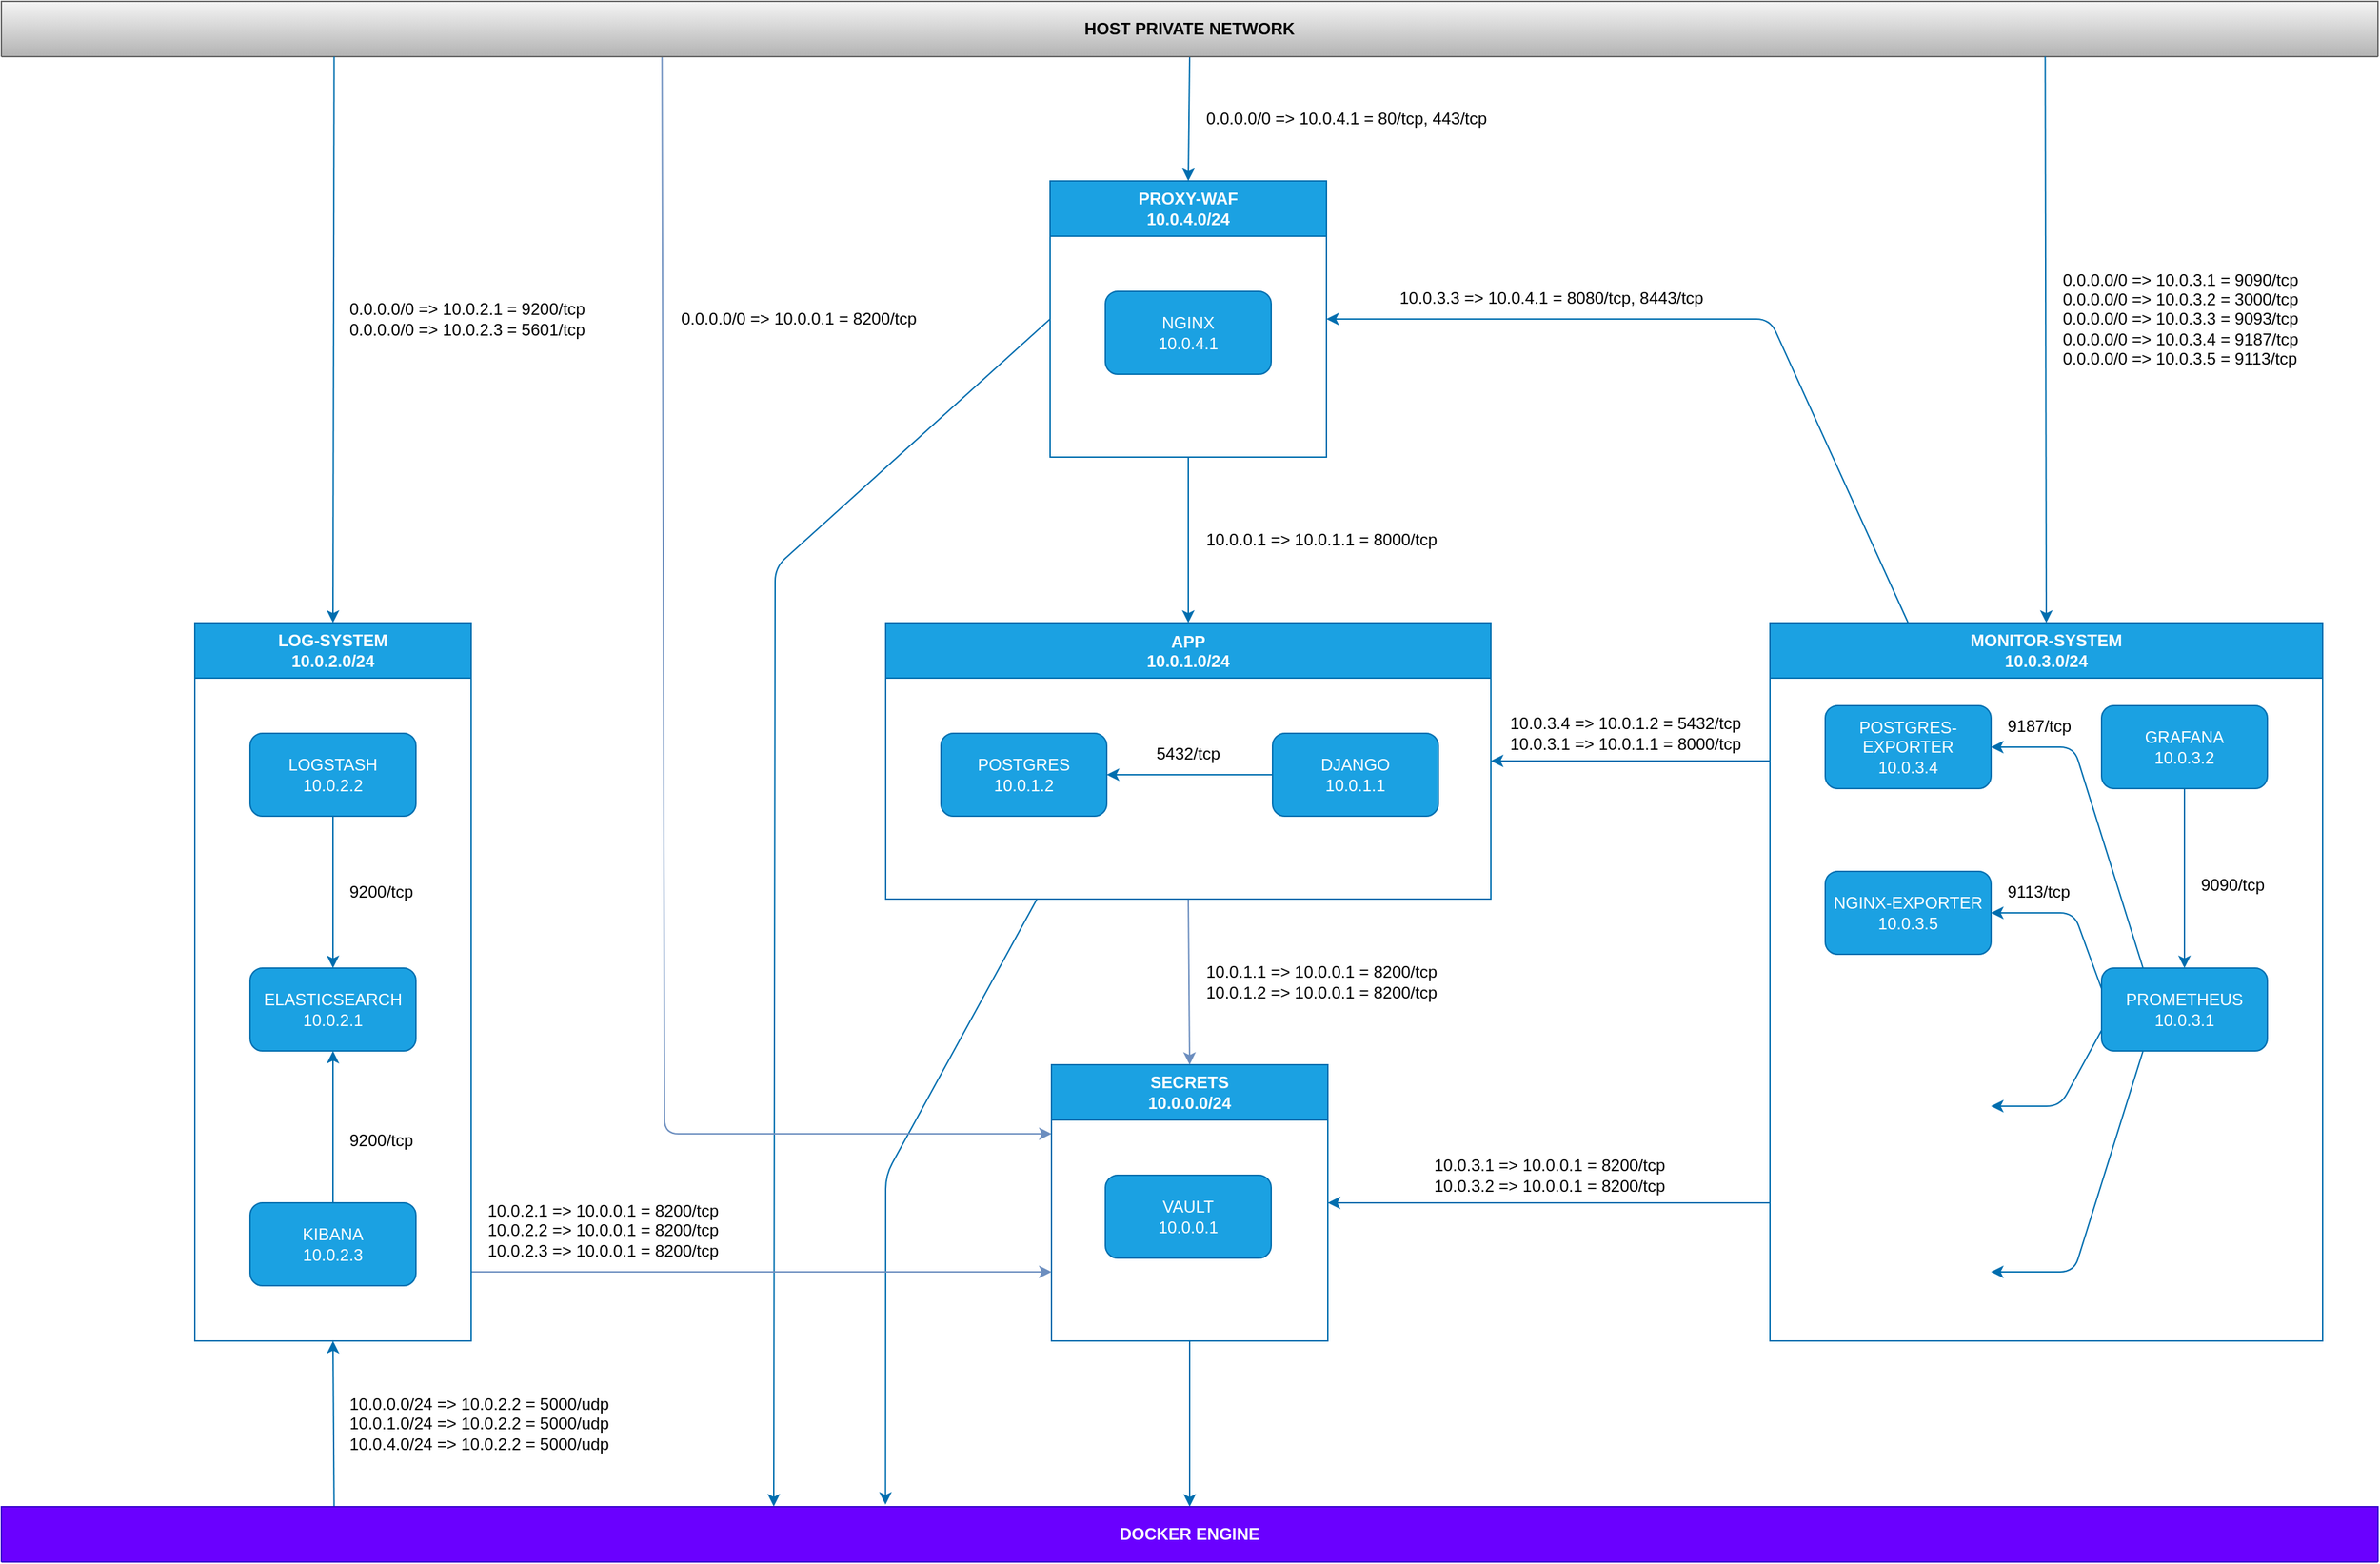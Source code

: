 <mxfile>
    <diagram id="2Z_CETV6rpszF2AJH84o" name="Page-1">
        <mxGraphModel dx="1742" dy="1068" grid="1" gridSize="10" guides="1" tooltips="1" connect="1" arrows="1" fold="1" page="0" pageScale="1" pageWidth="850" pageHeight="1100" math="0" shadow="0">
            <root>
                <mxCell id="0"/>
                <mxCell id="1" parent="0"/>
                <mxCell id="32" style="edgeStyle=none;html=1;exitX=0.5;exitY=1;exitDx=0;exitDy=0;fontColor=#262626;fillColor=#1ba1e2;strokeColor=#006EAF;entryX=0.5;entryY=0;entryDx=0;entryDy=0;" parent="1" source="33" target="12" edge="1">
                    <mxGeometry relative="1" as="geometry">
                        <mxPoint x="510" y="390" as="targetPoint"/>
                    </mxGeometry>
                </mxCell>
                <mxCell id="79" style="edgeStyle=none;html=1;exitX=0.25;exitY=1;exitDx=0;exitDy=0;fillColor=#1ba1e2;strokeColor=#006EAF;entryX=0.372;entryY=-0.038;entryDx=0;entryDy=0;entryPerimeter=0;" parent="1" source="12" target="77" edge="1">
                    <mxGeometry relative="1" as="geometry">
                        <Array as="points">
                            <mxPoint x="200" y="800"/>
                        </Array>
                        <mxPoint x="201" y="1080" as="targetPoint"/>
                    </mxGeometry>
                </mxCell>
                <mxCell id="135" style="edgeStyle=none;html=1;exitX=0.5;exitY=1;exitDx=0;exitDy=0;entryX=0.5;entryY=0;entryDx=0;entryDy=0;fillColor=#dae8fc;strokeColor=#6c8ebf;" parent="1" source="12" target="38" edge="1">
                    <mxGeometry relative="1" as="geometry"/>
                </mxCell>
                <mxCell id="12" value="APP&#10;10.0.1.0/24" style="swimlane;startSize=40;swimlaneFillColor=none;rounded=0;glass=0;shadow=0;swimlaneLine=1;fillColor=#1ba1e2;strokeColor=#006EAF;fontColor=#ffffff;" parent="1" vertex="1">
                    <mxGeometry x="200" y="400" width="438" height="200" as="geometry">
                        <mxRectangle x="320" y="320" width="50" height="40" as="alternateBounds"/>
                    </mxGeometry>
                </mxCell>
                <mxCell id="15" value="POSTGRES&lt;br&gt;10.0.1.2" style="rounded=1;whiteSpace=wrap;html=1;fillColor=#1ba1e2;fontColor=#ffffff;strokeColor=#006EAF;" parent="12" vertex="1">
                    <mxGeometry x="40" y="80" width="120" height="60" as="geometry"/>
                </mxCell>
                <mxCell id="20" style="edgeStyle=none;html=1;exitX=0;exitY=0.5;exitDx=0;exitDy=0;entryX=1;entryY=0.5;entryDx=0;entryDy=0;fillColor=#1ba1e2;strokeColor=#006EAF;" parent="12" source="16" target="15" edge="1">
                    <mxGeometry relative="1" as="geometry"/>
                </mxCell>
                <mxCell id="16" value="DJANGO&lt;br&gt;10.0.1.1" style="rounded=1;whiteSpace=wrap;html=1;shadow=0;fillColor=#1ba1e2;fontColor=#ffffff;strokeColor=#006EAF;" parent="12" vertex="1">
                    <mxGeometry x="280" y="80" width="120" height="60" as="geometry"/>
                </mxCell>
                <mxCell id="22" value="5432/tcp" style="text;html=1;strokeColor=none;fillColor=none;align=center;verticalAlign=middle;whiteSpace=wrap;rounded=0;" parent="12" vertex="1">
                    <mxGeometry x="189" y="80" width="60" height="30" as="geometry"/>
                </mxCell>
                <mxCell id="28" value="10.0.0.1 =&amp;gt; 10.0.1.1 = 8000/tcp" style="text;html=1;align=left;verticalAlign=middle;resizable=0;points=[];autosize=1;strokeColor=none;fillColor=none;" parent="1" vertex="1">
                    <mxGeometry x="430" y="325" width="190" height="30" as="geometry"/>
                </mxCell>
                <mxCell id="80" style="edgeStyle=none;html=1;exitX=0;exitY=0.5;exitDx=0;exitDy=0;entryX=0.325;entryY=-0.004;entryDx=0;entryDy=0;fillColor=#1ba1e2;strokeColor=#006EAF;entryPerimeter=0;" parent="1" source="33" target="77" edge="1">
                    <mxGeometry relative="1" as="geometry">
                        <Array as="points">
                            <mxPoint x="120" y="360"/>
                        </Array>
                    </mxGeometry>
                </mxCell>
                <mxCell id="33" value="PROXY-WAF&lt;br&gt;10.0.4.0/24" style="swimlane;whiteSpace=wrap;html=1;fillColor=#1ba1e2;strokeColor=#006EAF;fontColor=#ffffff;startSize=40;" parent="1" vertex="1">
                    <mxGeometry x="319" y="80" width="200" height="200" as="geometry"/>
                </mxCell>
                <mxCell id="9" value="NGINX&lt;br&gt;10.0.4.1" style="rounded=1;whiteSpace=wrap;html=1;fillColor=#1ba1e2;fontColor=#ffffff;strokeColor=#006EAF;" parent="33" vertex="1">
                    <mxGeometry x="40" y="80" width="120" height="60" as="geometry"/>
                </mxCell>
                <mxCell id="37" style="edgeStyle=none;html=1;exitX=0.5;exitY=1;exitDx=0;exitDy=0;entryX=0.5;entryY=0;entryDx=0;entryDy=0;fillColor=#1ba1e2;strokeColor=#006EAF;" parent="1" source="34" target="33" edge="1">
                    <mxGeometry relative="1" as="geometry"/>
                </mxCell>
                <mxCell id="133" style="edgeStyle=none;html=1;entryX=0;entryY=0.25;entryDx=0;entryDy=0;fillColor=#dae8fc;strokeColor=#6c8ebf;exitX=0.278;exitY=1.014;exitDx=0;exitDy=0;exitPerimeter=0;" parent="1" source="34" target="38" edge="1">
                    <mxGeometry relative="1" as="geometry">
                        <Array as="points">
                            <mxPoint x="40" y="770"/>
                            <mxPoint x="180" y="770"/>
                        </Array>
                        <mxPoint x="40" as="sourcePoint"/>
                    </mxGeometry>
                </mxCell>
                <mxCell id="34" value="HOST PRIVATE NETWORK" style="swimlane;whiteSpace=wrap;html=1;startSize=40;fillColor=#f5f5f5;gradientColor=#b3b3b3;strokeColor=#666666;" parent="1" vertex="1">
                    <mxGeometry x="-440" y="-50" width="1720" height="40" as="geometry"/>
                </mxCell>
                <mxCell id="81" style="edgeStyle=none;html=1;exitX=0.5;exitY=1;exitDx=0;exitDy=0;entryX=0.5;entryY=0;entryDx=0;entryDy=0;fillColor=#1ba1e2;strokeColor=#006EAF;" parent="1" source="38" target="77" edge="1">
                    <mxGeometry relative="1" as="geometry"/>
                </mxCell>
                <mxCell id="38" value="SECRETS&lt;br&gt;10.0.0.0/24" style="swimlane;whiteSpace=wrap;html=1;startSize=40;fillColor=#1ba1e2;fontColor=#ffffff;strokeColor=#006EAF;" parent="1" vertex="1">
                    <mxGeometry x="320" y="720" width="200" height="200" as="geometry"/>
                </mxCell>
                <mxCell id="40" value="VAULT&lt;br&gt;10.0.0.1" style="rounded=1;whiteSpace=wrap;html=1;fillColor=#1ba1e2;strokeColor=#006EAF;fontColor=#ffffff;" parent="38" vertex="1">
                    <mxGeometry x="39" y="80" width="120" height="60" as="geometry"/>
                </mxCell>
                <mxCell id="87" style="edgeStyle=none;html=1;fillColor=#1ba1e2;strokeColor=#006EAF;entryX=1;entryY=0.5;entryDx=0;entryDy=0;" parent="1" target="38" edge="1">
                    <mxGeometry relative="1" as="geometry">
                        <mxPoint x="520" y="790.333" as="targetPoint"/>
                        <Array as="points"/>
                        <mxPoint x="840" y="820" as="sourcePoint"/>
                    </mxGeometry>
                </mxCell>
                <mxCell id="88" style="edgeStyle=none;html=1;fillColor=#1ba1e2;strokeColor=#006EAF;entryX=1;entryY=0.5;entryDx=0;entryDy=0;" parent="1" target="12" edge="1">
                    <mxGeometry relative="1" as="geometry">
                        <mxPoint x="640" y="530.333" as="targetPoint"/>
                        <mxPoint x="840" y="500" as="sourcePoint"/>
                    </mxGeometry>
                </mxCell>
                <mxCell id="89" style="edgeStyle=none;html=1;entryX=0.5;entryY=0;entryDx=0;entryDy=0;fillColor=#1ba1e2;strokeColor=#006EAF;exitX=0.86;exitY=0.998;exitDx=0;exitDy=0;exitPerimeter=0;" parent="1" source="34" target="102" edge="1">
                    <mxGeometry relative="1" as="geometry">
                        <mxPoint x="1390" y="350" as="targetPoint"/>
                        <mxPoint x="1040" y="10" as="sourcePoint"/>
                    </mxGeometry>
                </mxCell>
                <mxCell id="55" style="edgeStyle=none;html=1;entryX=0.5;entryY=0;entryDx=0;entryDy=0;fillColor=#1ba1e2;strokeColor=#006EAF;exitX=0.14;exitY=1;exitDx=0;exitDy=0;exitPerimeter=0;" parent="1" source="34" target="44" edge="1">
                    <mxGeometry relative="1" as="geometry">
                        <mxPoint x="-140" y="-30" as="targetPoint"/>
                        <mxPoint x="-140" y="-10" as="sourcePoint"/>
                    </mxGeometry>
                </mxCell>
                <mxCell id="137" style="edgeStyle=none;html=1;entryX=0;entryY=0.75;entryDx=0;entryDy=0;fillColor=#dae8fc;strokeColor=#6c8ebf;" parent="1" target="38" edge="1">
                    <mxGeometry relative="1" as="geometry">
                        <mxPoint x="-100" y="870" as="sourcePoint"/>
                    </mxGeometry>
                </mxCell>
                <mxCell id="44" value="LOG-SYSTEM&lt;br&gt;10.0.2.0/24" style="swimlane;whiteSpace=wrap;html=1;startSize=40;fillColor=#1ba1e2;fontColor=#ffffff;strokeColor=#006EAF;" parent="1" vertex="1">
                    <mxGeometry x="-300" y="400" width="200" height="520" as="geometry"/>
                </mxCell>
                <mxCell id="46" value="ELASTICSEARCH&lt;br&gt;10.0.2.1" style="rounded=1;whiteSpace=wrap;html=1;fillColor=#1ba1e2;fontColor=#ffffff;strokeColor=#006EAF;" parent="44" vertex="1">
                    <mxGeometry x="40" y="250" width="120" height="60" as="geometry"/>
                </mxCell>
                <mxCell id="70" style="edgeStyle=none;html=1;entryX=0.5;entryY=0;entryDx=0;entryDy=0;fillColor=#1ba1e2;strokeColor=#006EAF;" parent="44" source="48" target="46" edge="1">
                    <mxGeometry relative="1" as="geometry"/>
                </mxCell>
                <mxCell id="48" value="LOGSTASH&lt;br&gt;10.0.2.2" style="rounded=1;whiteSpace=wrap;html=1;fillColor=#1ba1e2;fontColor=#ffffff;strokeColor=#006EAF;" parent="44" vertex="1">
                    <mxGeometry x="40" y="80" width="120" height="60" as="geometry"/>
                </mxCell>
                <mxCell id="67" style="edgeStyle=none;html=1;exitX=0.5;exitY=0;exitDx=0;exitDy=0;entryX=0.5;entryY=1;entryDx=0;entryDy=0;fillColor=#1ba1e2;strokeColor=#006EAF;" parent="44" source="50" target="46" edge="1">
                    <mxGeometry relative="1" as="geometry"/>
                </mxCell>
                <mxCell id="50" value="KIBANA&lt;br&gt;10.0.2.3" style="rounded=1;whiteSpace=wrap;html=1;fillColor=#1ba1e2;fontColor=#ffffff;strokeColor=#006EAF;" parent="44" vertex="1">
                    <mxGeometry x="40" y="420" width="120" height="60" as="geometry"/>
                </mxCell>
                <mxCell id="71" value="9200/tcp" style="text;html=1;align=left;verticalAlign=middle;resizable=0;points=[];autosize=1;strokeColor=none;fillColor=none;" parent="44" vertex="1">
                    <mxGeometry x="110" y="180" width="70" height="30" as="geometry"/>
                </mxCell>
                <mxCell id="72" value="&lt;span style=&quot;&quot;&gt;9200/tcp&lt;/span&gt;" style="text;html=1;align=left;verticalAlign=middle;resizable=0;points=[];autosize=1;strokeColor=none;fillColor=none;" parent="44" vertex="1">
                    <mxGeometry x="110" y="360" width="70" height="30" as="geometry"/>
                </mxCell>
                <mxCell id="57" value="0.0.0.0/0 =&amp;gt; 10.0.2.1 = 9200/tcp&lt;br&gt;0.0.0.0/0 =&amp;gt; 10.0.2.3 = 5601/tcp" style="text;html=1;align=left;verticalAlign=middle;resizable=0;points=[];autosize=1;strokeColor=none;fillColor=none;" parent="1" vertex="1">
                    <mxGeometry x="-190" y="160" width="190" height="40" as="geometry"/>
                </mxCell>
                <mxCell id="59" value="0.0.0.0/0 =&amp;gt; 10.0.4.1 = 80/tcp, 443/tcp" style="text;html=1;align=left;verticalAlign=middle;resizable=0;points=[];autosize=1;strokeColor=none;fillColor=none;" parent="1" vertex="1">
                    <mxGeometry x="430" y="20" width="230" height="30" as="geometry"/>
                </mxCell>
                <mxCell id="84" style="edgeStyle=none;html=1;entryX=0.5;entryY=1;entryDx=0;entryDy=0;fillColor=#1ba1e2;strokeColor=#006EAF;exitX=0.14;exitY=0;exitDx=0;exitDy=0;exitPerimeter=0;" parent="1" source="77" target="44" edge="1">
                    <mxGeometry relative="1" as="geometry">
                        <mxPoint x="-140" y="1040" as="sourcePoint"/>
                    </mxGeometry>
                </mxCell>
                <mxCell id="77" value="DOCKER ENGINE" style="swimlane;whiteSpace=wrap;html=1;startSize=40;fillColor=#6a00ff;strokeColor=#3700CC;fontColor=#ffffff;" parent="1" vertex="1">
                    <mxGeometry x="-440" y="1040" width="1720" height="40" as="geometry"/>
                </mxCell>
                <mxCell id="85" value="10.0.0.0/24 =&amp;gt; 10.0.2.2 = 5000/udp&lt;br&gt;10.0.1.0/24 =&amp;gt; 10.0.2.2 = 5000/udp&lt;br&gt;10.0.4.0/24 =&amp;gt; 10.0.2.2 = 5000/udp" style="text;html=1;align=left;verticalAlign=middle;resizable=0;points=[];autosize=1;strokeColor=none;fillColor=none;" parent="1" vertex="1">
                    <mxGeometry x="-190" y="950" width="210" height="60" as="geometry"/>
                </mxCell>
                <mxCell id="90" value="0.0.0.0/0 =&amp;gt; 10.0.3.1 = 9090/tcp&lt;br&gt;0.0.0.0/0 =&amp;gt; 10.0.3.2 = 3000/tcp&lt;br&gt;0.0.0.0/0 =&amp;gt; 10.0.3.3 = 9093/tcp&lt;br&gt;0.0.0.0/0 =&amp;gt; 10.0.3.4 = 9187/tcp&lt;br&gt;0.0.0.0/0 =&amp;gt; 10.0.3.5 = 9113/tcp" style="text;html=1;align=left;verticalAlign=middle;resizable=0;points=[];autosize=1;strokeColor=none;fillColor=none;" parent="1" vertex="1">
                    <mxGeometry x="1050" y="135" width="190" height="90" as="geometry"/>
                </mxCell>
                <mxCell id="110" style="edgeStyle=none;html=1;exitX=0.25;exitY=0;exitDx=0;exitDy=0;entryX=1;entryY=0.5;entryDx=0;entryDy=0;fillColor=#1ba1e2;strokeColor=#006EAF;" parent="1" source="102" target="33" edge="1">
                    <mxGeometry relative="1" as="geometry">
                        <Array as="points">
                            <mxPoint x="840" y="180"/>
                        </Array>
                    </mxGeometry>
                </mxCell>
                <mxCell id="102" value="MONITOR-SYSTEM&lt;br&gt;10.0.3.0/24" style="swimlane;whiteSpace=wrap;html=1;startSize=40;fillColor=#1ba1e2;fontColor=#ffffff;strokeColor=#006EAF;" parent="1" vertex="1">
                    <mxGeometry x="840" y="400" width="400" height="520" as="geometry"/>
                </mxCell>
                <mxCell id="104" value="POSTGRES-EXPORTER&lt;br style=&quot;border-color: var(--border-color);&quot;&gt;10.0.3.4" style="rounded=1;whiteSpace=wrap;html=1;fillColor=#1ba1e2;fontColor=#ffffff;strokeColor=#006EAF;" parent="102" vertex="1">
                    <mxGeometry x="40" y="60" width="120" height="60" as="geometry"/>
                </mxCell>
                <mxCell id="105" value="NGINX-EXPORTER&lt;br&gt;10.0.3.5" style="rounded=1;whiteSpace=wrap;html=1;fillColor=#1ba1e2;fontColor=#ffffff;strokeColor=#006EAF;" parent="102" vertex="1">
                    <mxGeometry x="40" y="180" width="120" height="60" as="geometry"/>
                </mxCell>
                <mxCell id="52" value="GRAFANA&lt;br style=&quot;border-color: var(--border-color);&quot;&gt;10.0.3.2" style="rounded=1;whiteSpace=wrap;html=1;fillColor=#1ba1e2;fontColor=#ffffff;strokeColor=#006EAF;" parent="102" vertex="1">
                    <mxGeometry x="240" y="60" width="120" height="60" as="geometry"/>
                </mxCell>
                <mxCell id="122" style="edgeStyle=none;html=1;exitX=0.25;exitY=1;exitDx=0;exitDy=0;entryX=1;entryY=0.5;entryDx=0;entryDy=0;fillColor=#1ba1e2;strokeColor=#006EAF;" parent="102" source="53" edge="1">
                    <mxGeometry relative="1" as="geometry">
                        <Array as="points">
                            <mxPoint x="220" y="470"/>
                        </Array>
                        <mxPoint x="160" y="470" as="targetPoint"/>
                    </mxGeometry>
                </mxCell>
                <mxCell id="123" style="edgeStyle=none;html=1;exitX=0;exitY=0.75;exitDx=0;exitDy=0;entryX=1;entryY=0.5;entryDx=0;entryDy=0;fillColor=#1ba1e2;strokeColor=#006EAF;" parent="102" source="53" edge="1">
                    <mxGeometry relative="1" as="geometry">
                        <Array as="points">
                            <mxPoint x="210" y="350"/>
                        </Array>
                        <mxPoint x="160" y="350" as="targetPoint"/>
                    </mxGeometry>
                </mxCell>
                <mxCell id="124" style="edgeStyle=none;html=1;exitX=0;exitY=0.25;exitDx=0;exitDy=0;entryX=1;entryY=0.5;entryDx=0;entryDy=0;fillColor=#1ba1e2;strokeColor=#006EAF;" parent="102" source="53" target="105" edge="1">
                    <mxGeometry relative="1" as="geometry">
                        <Array as="points">
                            <mxPoint x="220" y="210"/>
                        </Array>
                    </mxGeometry>
                </mxCell>
                <mxCell id="125" style="edgeStyle=none;html=1;exitX=0.25;exitY=0;exitDx=0;exitDy=0;entryX=1;entryY=0.5;entryDx=0;entryDy=0;fillColor=#1ba1e2;strokeColor=#006EAF;" parent="102" source="53" target="104" edge="1">
                    <mxGeometry relative="1" as="geometry">
                        <Array as="points">
                            <mxPoint x="220" y="90"/>
                        </Array>
                    </mxGeometry>
                </mxCell>
                <mxCell id="53" value="PROMETHEUS&lt;br style=&quot;border-color: var(--border-color);&quot;&gt;10.0.3.1" style="rounded=1;whiteSpace=wrap;html=1;fillColor=#1ba1e2;fontColor=#ffffff;strokeColor=#006EAF;" parent="102" vertex="1">
                    <mxGeometry x="240" y="250" width="120" height="60" as="geometry"/>
                </mxCell>
                <mxCell id="54" value="" style="edgeStyle=none;html=1;fillColor=#1ba1e2;strokeColor=#006EAF;" parent="102" source="52" target="53" edge="1">
                    <mxGeometry relative="1" as="geometry"/>
                </mxCell>
                <mxCell id="126" value="9113/tcp" style="text;html=1;align=left;verticalAlign=middle;resizable=0;points=[];autosize=1;strokeColor=none;fillColor=none;" parent="102" vertex="1">
                    <mxGeometry x="170" y="180" width="70" height="30" as="geometry"/>
                </mxCell>
                <mxCell id="129" value="9187/tcp" style="text;html=1;align=left;verticalAlign=middle;resizable=0;points=[];autosize=1;strokeColor=none;fillColor=none;" parent="102" vertex="1">
                    <mxGeometry x="170" y="60" width="70" height="30" as="geometry"/>
                </mxCell>
                <mxCell id="132" value="9090/tcp" style="text;html=1;align=left;verticalAlign=middle;resizable=0;points=[];autosize=1;strokeColor=none;fillColor=none;" parent="102" vertex="1">
                    <mxGeometry x="310" y="175" width="70" height="30" as="geometry"/>
                </mxCell>
                <mxCell id="127" value="10.0.3.4 =&amp;gt; 10.0.1.2 = 5432/tcp&lt;br&gt;10.0.3.1 =&amp;gt; 10.0.1.1 = 8000/tcp" style="text;html=1;align=left;verticalAlign=middle;resizable=0;points=[];autosize=1;strokeColor=none;fillColor=none;" parent="1" vertex="1">
                    <mxGeometry x="650" y="460" width="190" height="40" as="geometry"/>
                </mxCell>
                <mxCell id="128" value="10.0.3.3 =&amp;gt; 10.0.4.1 = 8080/tcp, 8443/tcp" style="text;html=1;align=left;verticalAlign=middle;resizable=0;points=[];autosize=1;strokeColor=none;fillColor=none;" parent="1" vertex="1">
                    <mxGeometry x="570" y="150" width="240" height="30" as="geometry"/>
                </mxCell>
                <mxCell id="134" value="0.0.0.0/0 =&amp;gt; 10.0.0.1 = 8200/tcp" style="text;html=1;align=left;verticalAlign=middle;resizable=0;points=[];autosize=1;strokeColor=none;fillColor=none;" parent="1" vertex="1">
                    <mxGeometry x="50" y="165" width="190" height="30" as="geometry"/>
                </mxCell>
                <mxCell id="136" value="10.0.1.1 =&amp;gt; 10.0.0.1 = 8200/tcp&lt;br&gt;10.0.1.2 =&amp;gt; 10.0.0.1 = 8200/tcp" style="text;html=1;align=left;verticalAlign=middle;resizable=0;points=[];autosize=1;strokeColor=none;fillColor=none;" parent="1" vertex="1">
                    <mxGeometry x="430" y="640" width="190" height="40" as="geometry"/>
                </mxCell>
                <mxCell id="138" value="10.0.2.1 =&amp;gt; 10.0.0.1 = 8200/tcp&lt;br&gt;10.0.2.2 =&amp;gt; 10.0.0.1 = 8200/tcp&lt;br&gt;10.0.2.3 =&amp;gt; 10.0.0.1 = 8200/tcp" style="text;html=1;align=left;verticalAlign=middle;resizable=0;points=[];autosize=1;strokeColor=none;fillColor=none;" parent="1" vertex="1">
                    <mxGeometry x="-90" y="810" width="190" height="60" as="geometry"/>
                </mxCell>
                <mxCell id="139" value="10.0.3.1 =&amp;gt; 10.0.0.1 = 8200/tcp&lt;br&gt;10.0.3.2 =&amp;gt; 10.0.0.1 = 8200/tcp" style="text;html=1;align=left;verticalAlign=middle;resizable=0;points=[];autosize=1;strokeColor=none;fillColor=none;" parent="1" vertex="1">
                    <mxGeometry x="595" y="780" width="190" height="40" as="geometry"/>
                </mxCell>
            </root>
        </mxGraphModel>
    </diagram>
</mxfile>
